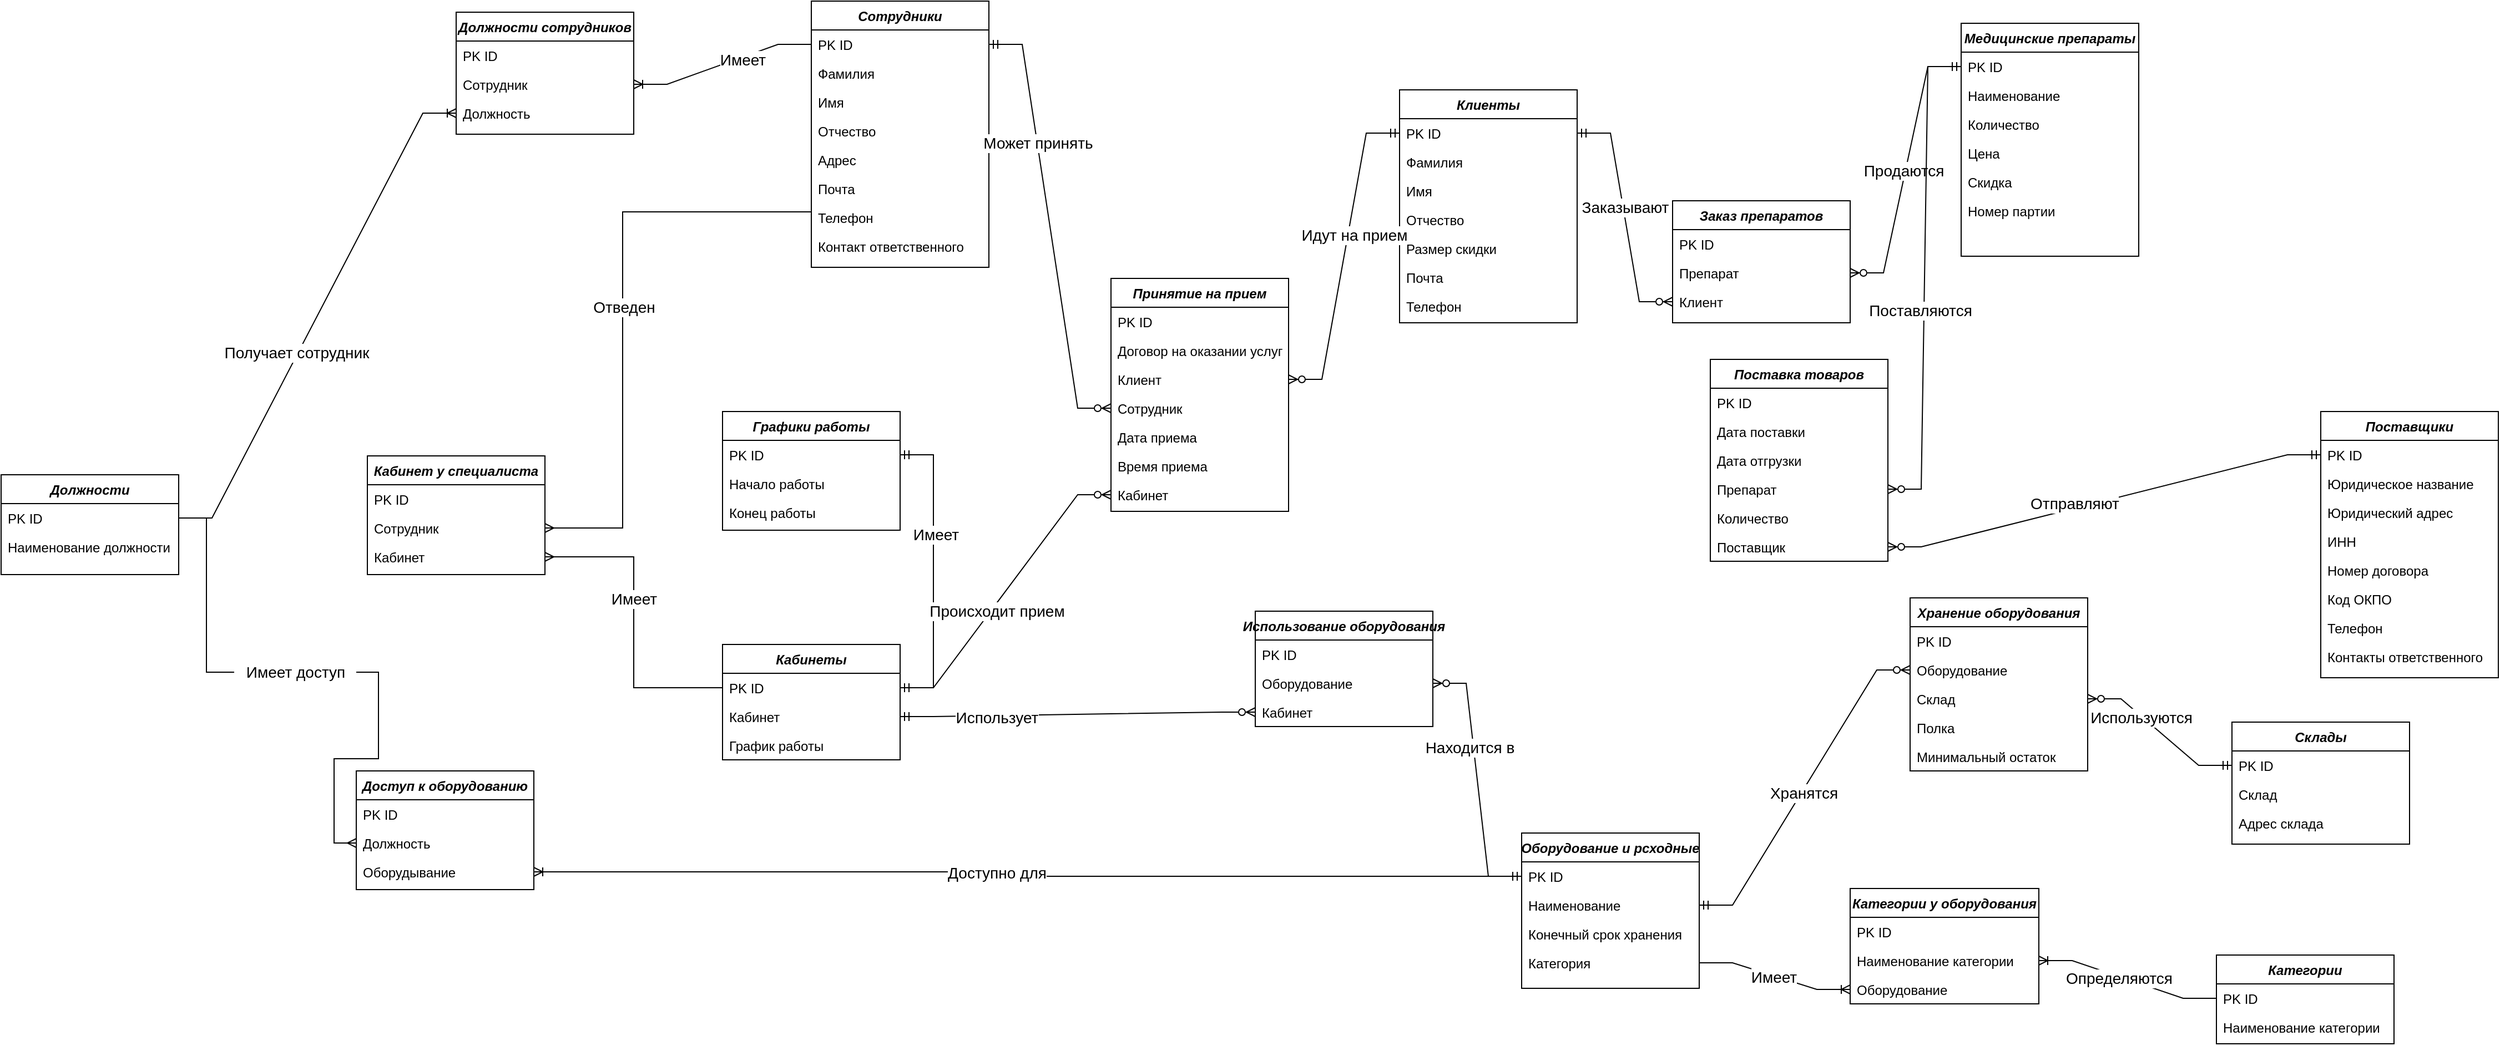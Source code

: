 <mxfile version="21.1.1" type="device">
  <diagram id="C5RBs43oDa-KdzZeNtuy" name="Page-1">
    <mxGraphModel dx="2227" dy="708" grid="1" gridSize="10" guides="1" tooltips="1" connect="1" arrows="1" fold="1" page="1" pageScale="1" pageWidth="827" pageHeight="1169" math="0" shadow="0">
      <root>
        <mxCell id="WIyWlLk6GJQsqaUBKTNV-0" />
        <mxCell id="WIyWlLk6GJQsqaUBKTNV-1" parent="WIyWlLk6GJQsqaUBKTNV-0" />
        <mxCell id="zkfFHV4jXpPFQw0GAbJ--0" value="Поставщики" style="swimlane;fontStyle=3;align=center;verticalAlign=top;childLayout=stackLayout;horizontal=1;startSize=26;horizontalStack=0;resizeParent=1;resizeLast=0;collapsible=1;marginBottom=0;rounded=0;shadow=0;strokeWidth=1;" parent="WIyWlLk6GJQsqaUBKTNV-1" vertex="1">
          <mxGeometry x="1480" y="530" width="160" height="240" as="geometry">
            <mxRectangle x="230" y="140" width="160" height="26" as="alternateBounds" />
          </mxGeometry>
        </mxCell>
        <mxCell id="zkfFHV4jXpPFQw0GAbJ--1" value="PK ID     " style="text;align=left;verticalAlign=top;spacingLeft=4;spacingRight=4;overflow=hidden;rotatable=0;points=[[0,0.5],[1,0.5]];portConstraint=eastwest;" parent="zkfFHV4jXpPFQw0GAbJ--0" vertex="1">
          <mxGeometry y="26" width="160" height="26" as="geometry" />
        </mxCell>
        <mxCell id="iQkBDEDRrrKTjdUnVWFt-0" value="Юридическое название" style="text;align=left;verticalAlign=top;spacingLeft=4;spacingRight=4;overflow=hidden;rotatable=0;points=[[0,0.5],[1,0.5]];portConstraint=eastwest;" parent="zkfFHV4jXpPFQw0GAbJ--0" vertex="1">
          <mxGeometry y="52" width="160" height="26" as="geometry" />
        </mxCell>
        <mxCell id="zkfFHV4jXpPFQw0GAbJ--2" value="Юридический адрес" style="text;align=left;verticalAlign=top;spacingLeft=4;spacingRight=4;overflow=hidden;rotatable=0;points=[[0,0.5],[1,0.5]];portConstraint=eastwest;rounded=0;shadow=0;html=0;" parent="zkfFHV4jXpPFQw0GAbJ--0" vertex="1">
          <mxGeometry y="78" width="160" height="26" as="geometry" />
        </mxCell>
        <mxCell id="zkfFHV4jXpPFQw0GAbJ--3" value="ИНН" style="text;align=left;verticalAlign=top;spacingLeft=4;spacingRight=4;overflow=hidden;rotatable=0;points=[[0,0.5],[1,0.5]];portConstraint=eastwest;rounded=0;shadow=0;html=0;" parent="zkfFHV4jXpPFQw0GAbJ--0" vertex="1">
          <mxGeometry y="104" width="160" height="26" as="geometry" />
        </mxCell>
        <mxCell id="zkfFHV4jXpPFQw0GAbJ--5" value="Номер договора" style="text;align=left;verticalAlign=top;spacingLeft=4;spacingRight=4;overflow=hidden;rotatable=0;points=[[0,0.5],[1,0.5]];portConstraint=eastwest;" parent="zkfFHV4jXpPFQw0GAbJ--0" vertex="1">
          <mxGeometry y="130" width="160" height="26" as="geometry" />
        </mxCell>
        <mxCell id="iQkBDEDRrrKTjdUnVWFt-1" value="Код ОКПО" style="text;align=left;verticalAlign=top;spacingLeft=4;spacingRight=4;overflow=hidden;rotatable=0;points=[[0,0.5],[1,0.5]];portConstraint=eastwest;" parent="zkfFHV4jXpPFQw0GAbJ--0" vertex="1">
          <mxGeometry y="156" width="160" height="26" as="geometry" />
        </mxCell>
        <mxCell id="iQkBDEDRrrKTjdUnVWFt-2" value="Телефон" style="text;align=left;verticalAlign=top;spacingLeft=4;spacingRight=4;overflow=hidden;rotatable=0;points=[[0,0.5],[1,0.5]];portConstraint=eastwest;" parent="zkfFHV4jXpPFQw0GAbJ--0" vertex="1">
          <mxGeometry y="182" width="160" height="26" as="geometry" />
        </mxCell>
        <mxCell id="iQkBDEDRrrKTjdUnVWFt-3" value="Контакты ответственного" style="text;align=left;verticalAlign=top;spacingLeft=4;spacingRight=4;overflow=hidden;rotatable=0;points=[[0,0.5],[1,0.5]];portConstraint=eastwest;" parent="zkfFHV4jXpPFQw0GAbJ--0" vertex="1">
          <mxGeometry y="208" width="160" height="26" as="geometry" />
        </mxCell>
        <mxCell id="iQkBDEDRrrKTjdUnVWFt-4" value="Медицинские препараты" style="swimlane;fontStyle=3;align=center;verticalAlign=top;childLayout=stackLayout;horizontal=1;startSize=26;horizontalStack=0;resizeParent=1;resizeLast=0;collapsible=1;marginBottom=0;rounded=0;shadow=0;strokeWidth=1;" parent="WIyWlLk6GJQsqaUBKTNV-1" vertex="1">
          <mxGeometry x="1156" y="180" width="160" height="210" as="geometry">
            <mxRectangle x="230" y="140" width="160" height="26" as="alternateBounds" />
          </mxGeometry>
        </mxCell>
        <mxCell id="iQkBDEDRrrKTjdUnVWFt-5" value="PK ID " style="text;align=left;verticalAlign=top;spacingLeft=4;spacingRight=4;overflow=hidden;rotatable=0;points=[[0,0.5],[1,0.5]];portConstraint=eastwest;" parent="iQkBDEDRrrKTjdUnVWFt-4" vertex="1">
          <mxGeometry y="26" width="160" height="26" as="geometry" />
        </mxCell>
        <mxCell id="iQkBDEDRrrKTjdUnVWFt-6" value="Наименование" style="text;align=left;verticalAlign=top;spacingLeft=4;spacingRight=4;overflow=hidden;rotatable=0;points=[[0,0.5],[1,0.5]];portConstraint=eastwest;" parent="iQkBDEDRrrKTjdUnVWFt-4" vertex="1">
          <mxGeometry y="52" width="160" height="26" as="geometry" />
        </mxCell>
        <mxCell id="iQkBDEDRrrKTjdUnVWFt-7" value="Количество" style="text;align=left;verticalAlign=top;spacingLeft=4;spacingRight=4;overflow=hidden;rotatable=0;points=[[0,0.5],[1,0.5]];portConstraint=eastwest;rounded=0;shadow=0;html=0;" parent="iQkBDEDRrrKTjdUnVWFt-4" vertex="1">
          <mxGeometry y="78" width="160" height="26" as="geometry" />
        </mxCell>
        <mxCell id="iQkBDEDRrrKTjdUnVWFt-8" value="Цена" style="text;align=left;verticalAlign=top;spacingLeft=4;spacingRight=4;overflow=hidden;rotatable=0;points=[[0,0.5],[1,0.5]];portConstraint=eastwest;rounded=0;shadow=0;html=0;" parent="iQkBDEDRrrKTjdUnVWFt-4" vertex="1">
          <mxGeometry y="104" width="160" height="26" as="geometry" />
        </mxCell>
        <mxCell id="iQkBDEDRrrKTjdUnVWFt-9" value="Скидка" style="text;align=left;verticalAlign=top;spacingLeft=4;spacingRight=4;overflow=hidden;rotatable=0;points=[[0,0.5],[1,0.5]];portConstraint=eastwest;" parent="iQkBDEDRrrKTjdUnVWFt-4" vertex="1">
          <mxGeometry y="130" width="160" height="26" as="geometry" />
        </mxCell>
        <mxCell id="iQkBDEDRrrKTjdUnVWFt-106" value="Номер партии" style="text;align=left;verticalAlign=top;spacingLeft=4;spacingRight=4;overflow=hidden;rotatable=0;points=[[0,0.5],[1,0.5]];portConstraint=eastwest;" parent="iQkBDEDRrrKTjdUnVWFt-4" vertex="1">
          <mxGeometry y="156" width="160" height="26" as="geometry" />
        </mxCell>
        <mxCell id="iQkBDEDRrrKTjdUnVWFt-13" value="Сотрудники" style="swimlane;fontStyle=3;align=center;verticalAlign=top;childLayout=stackLayout;horizontal=1;startSize=26;horizontalStack=0;resizeParent=1;resizeLast=0;collapsible=1;marginBottom=0;rounded=0;shadow=0;strokeWidth=1;" parent="WIyWlLk6GJQsqaUBKTNV-1" vertex="1">
          <mxGeometry x="120" y="160" width="160" height="240" as="geometry">
            <mxRectangle x="230" y="140" width="160" height="26" as="alternateBounds" />
          </mxGeometry>
        </mxCell>
        <mxCell id="iQkBDEDRrrKTjdUnVWFt-14" value="PK ID " style="text;align=left;verticalAlign=top;spacingLeft=4;spacingRight=4;overflow=hidden;rotatable=0;points=[[0,0.5],[1,0.5]];portConstraint=eastwest;" parent="iQkBDEDRrrKTjdUnVWFt-13" vertex="1">
          <mxGeometry y="26" width="160" height="26" as="geometry" />
        </mxCell>
        <mxCell id="iQkBDEDRrrKTjdUnVWFt-15" value="Фамилия" style="text;align=left;verticalAlign=top;spacingLeft=4;spacingRight=4;overflow=hidden;rotatable=0;points=[[0,0.5],[1,0.5]];portConstraint=eastwest;" parent="iQkBDEDRrrKTjdUnVWFt-13" vertex="1">
          <mxGeometry y="52" width="160" height="26" as="geometry" />
        </mxCell>
        <mxCell id="iQkBDEDRrrKTjdUnVWFt-16" value="Имя" style="text;align=left;verticalAlign=top;spacingLeft=4;spacingRight=4;overflow=hidden;rotatable=0;points=[[0,0.5],[1,0.5]];portConstraint=eastwest;rounded=0;shadow=0;html=0;" parent="iQkBDEDRrrKTjdUnVWFt-13" vertex="1">
          <mxGeometry y="78" width="160" height="26" as="geometry" />
        </mxCell>
        <mxCell id="iQkBDEDRrrKTjdUnVWFt-17" value="Отчество" style="text;align=left;verticalAlign=top;spacingLeft=4;spacingRight=4;overflow=hidden;rotatable=0;points=[[0,0.5],[1,0.5]];portConstraint=eastwest;rounded=0;shadow=0;html=0;" parent="iQkBDEDRrrKTjdUnVWFt-13" vertex="1">
          <mxGeometry y="104" width="160" height="26" as="geometry" />
        </mxCell>
        <mxCell id="iQkBDEDRrrKTjdUnVWFt-18" value="Адрес" style="text;align=left;verticalAlign=top;spacingLeft=4;spacingRight=4;overflow=hidden;rotatable=0;points=[[0,0.5],[1,0.5]];portConstraint=eastwest;" parent="iQkBDEDRrrKTjdUnVWFt-13" vertex="1">
          <mxGeometry y="130" width="160" height="26" as="geometry" />
        </mxCell>
        <mxCell id="iQkBDEDRrrKTjdUnVWFt-19" value="Почта" style="text;align=left;verticalAlign=top;spacingLeft=4;spacingRight=4;overflow=hidden;rotatable=0;points=[[0,0.5],[1,0.5]];portConstraint=eastwest;" parent="iQkBDEDRrrKTjdUnVWFt-13" vertex="1">
          <mxGeometry y="156" width="160" height="26" as="geometry" />
        </mxCell>
        <mxCell id="iQkBDEDRrrKTjdUnVWFt-20" value="Телефон" style="text;align=left;verticalAlign=top;spacingLeft=4;spacingRight=4;overflow=hidden;rotatable=0;points=[[0,0.5],[1,0.5]];portConstraint=eastwest;" parent="iQkBDEDRrrKTjdUnVWFt-13" vertex="1">
          <mxGeometry y="182" width="160" height="26" as="geometry" />
        </mxCell>
        <mxCell id="iQkBDEDRrrKTjdUnVWFt-21" value="Контакт ответственного" style="text;align=left;verticalAlign=top;spacingLeft=4;spacingRight=4;overflow=hidden;rotatable=0;points=[[0,0.5],[1,0.5]];portConstraint=eastwest;" parent="iQkBDEDRrrKTjdUnVWFt-13" vertex="1">
          <mxGeometry y="208" width="160" height="26" as="geometry" />
        </mxCell>
        <mxCell id="iQkBDEDRrrKTjdUnVWFt-22" value="Должности" style="swimlane;fontStyle=3;align=center;verticalAlign=top;childLayout=stackLayout;horizontal=1;startSize=26;horizontalStack=0;resizeParent=1;resizeLast=0;collapsible=1;marginBottom=0;rounded=0;shadow=0;strokeWidth=1;" parent="WIyWlLk6GJQsqaUBKTNV-1" vertex="1">
          <mxGeometry x="-610" y="587" width="160" height="90" as="geometry">
            <mxRectangle x="230" y="140" width="160" height="26" as="alternateBounds" />
          </mxGeometry>
        </mxCell>
        <mxCell id="iQkBDEDRrrKTjdUnVWFt-23" value="PK ID " style="text;align=left;verticalAlign=top;spacingLeft=4;spacingRight=4;overflow=hidden;rotatable=0;points=[[0,0.5],[1,0.5]];portConstraint=eastwest;" parent="iQkBDEDRrrKTjdUnVWFt-22" vertex="1">
          <mxGeometry y="26" width="160" height="26" as="geometry" />
        </mxCell>
        <mxCell id="iQkBDEDRrrKTjdUnVWFt-24" value="Наименование должности" style="text;align=left;verticalAlign=top;spacingLeft=4;spacingRight=4;overflow=hidden;rotatable=0;points=[[0,0.5],[1,0.5]];portConstraint=eastwest;" parent="iQkBDEDRrrKTjdUnVWFt-22" vertex="1">
          <mxGeometry y="52" width="160" height="26" as="geometry" />
        </mxCell>
        <mxCell id="iQkBDEDRrrKTjdUnVWFt-31" value="Должности сотрудников" style="swimlane;fontStyle=3;align=center;verticalAlign=top;childLayout=stackLayout;horizontal=1;startSize=26;horizontalStack=0;resizeParent=1;resizeLast=0;collapsible=1;marginBottom=0;rounded=0;shadow=0;strokeWidth=1;" parent="WIyWlLk6GJQsqaUBKTNV-1" vertex="1">
          <mxGeometry x="-200" y="170" width="160" height="110" as="geometry">
            <mxRectangle x="230" y="140" width="160" height="26" as="alternateBounds" />
          </mxGeometry>
        </mxCell>
        <mxCell id="iQkBDEDRrrKTjdUnVWFt-32" value="PK ID " style="text;align=left;verticalAlign=top;spacingLeft=4;spacingRight=4;overflow=hidden;rotatable=0;points=[[0,0.5],[1,0.5]];portConstraint=eastwest;" parent="iQkBDEDRrrKTjdUnVWFt-31" vertex="1">
          <mxGeometry y="26" width="160" height="26" as="geometry" />
        </mxCell>
        <mxCell id="iQkBDEDRrrKTjdUnVWFt-33" value="Сотрудник" style="text;align=left;verticalAlign=top;spacingLeft=4;spacingRight=4;overflow=hidden;rotatable=0;points=[[0,0.5],[1,0.5]];portConstraint=eastwest;" parent="iQkBDEDRrrKTjdUnVWFt-31" vertex="1">
          <mxGeometry y="52" width="160" height="26" as="geometry" />
        </mxCell>
        <mxCell id="iQkBDEDRrrKTjdUnVWFt-34" value="Должность" style="text;align=left;verticalAlign=top;spacingLeft=4;spacingRight=4;overflow=hidden;rotatable=0;points=[[0,0.5],[1,0.5]];portConstraint=eastwest;" parent="iQkBDEDRrrKTjdUnVWFt-31" vertex="1">
          <mxGeometry y="78" width="160" height="26" as="geometry" />
        </mxCell>
        <mxCell id="iQkBDEDRrrKTjdUnVWFt-35" value="Поставка товаров" style="swimlane;fontStyle=3;align=center;verticalAlign=top;childLayout=stackLayout;horizontal=1;startSize=26;horizontalStack=0;resizeParent=1;resizeLast=0;collapsible=1;marginBottom=0;rounded=0;shadow=0;strokeWidth=1;" parent="WIyWlLk6GJQsqaUBKTNV-1" vertex="1">
          <mxGeometry x="930" y="483" width="160" height="182" as="geometry">
            <mxRectangle x="230" y="140" width="160" height="26" as="alternateBounds" />
          </mxGeometry>
        </mxCell>
        <mxCell id="iQkBDEDRrrKTjdUnVWFt-36" value="PK ID " style="text;align=left;verticalAlign=top;spacingLeft=4;spacingRight=4;overflow=hidden;rotatable=0;points=[[0,0.5],[1,0.5]];portConstraint=eastwest;" parent="iQkBDEDRrrKTjdUnVWFt-35" vertex="1">
          <mxGeometry y="26" width="160" height="26" as="geometry" />
        </mxCell>
        <mxCell id="iQkBDEDRrrKTjdUnVWFt-37" value="Дата поставки" style="text;align=left;verticalAlign=top;spacingLeft=4;spacingRight=4;overflow=hidden;rotatable=0;points=[[0,0.5],[1,0.5]];portConstraint=eastwest;" parent="iQkBDEDRrrKTjdUnVWFt-35" vertex="1">
          <mxGeometry y="52" width="160" height="26" as="geometry" />
        </mxCell>
        <mxCell id="iQkBDEDRrrKTjdUnVWFt-38" value="Дата отгрузки" style="text;align=left;verticalAlign=top;spacingLeft=4;spacingRight=4;overflow=hidden;rotatable=0;points=[[0,0.5],[1,0.5]];portConstraint=eastwest;" parent="iQkBDEDRrrKTjdUnVWFt-35" vertex="1">
          <mxGeometry y="78" width="160" height="26" as="geometry" />
        </mxCell>
        <mxCell id="iQkBDEDRrrKTjdUnVWFt-39" value="Препарат" style="text;align=left;verticalAlign=top;spacingLeft=4;spacingRight=4;overflow=hidden;rotatable=0;points=[[0,0.5],[1,0.5]];portConstraint=eastwest;" parent="iQkBDEDRrrKTjdUnVWFt-35" vertex="1">
          <mxGeometry y="104" width="160" height="26" as="geometry" />
        </mxCell>
        <mxCell id="iQkBDEDRrrKTjdUnVWFt-40" value="Количество" style="text;align=left;verticalAlign=top;spacingLeft=4;spacingRight=4;overflow=hidden;rotatable=0;points=[[0,0.5],[1,0.5]];portConstraint=eastwest;" parent="iQkBDEDRrrKTjdUnVWFt-35" vertex="1">
          <mxGeometry y="130" width="160" height="26" as="geometry" />
        </mxCell>
        <mxCell id="iQkBDEDRrrKTjdUnVWFt-10" value="Поставщик" style="text;align=left;verticalAlign=top;spacingLeft=4;spacingRight=4;overflow=hidden;rotatable=0;points=[[0,0.5],[1,0.5]];portConstraint=eastwest;" parent="iQkBDEDRrrKTjdUnVWFt-35" vertex="1">
          <mxGeometry y="156" width="160" height="26" as="geometry" />
        </mxCell>
        <mxCell id="iQkBDEDRrrKTjdUnVWFt-41" value="Клиенты" style="swimlane;fontStyle=3;align=center;verticalAlign=top;childLayout=stackLayout;horizontal=1;startSize=26;horizontalStack=0;resizeParent=1;resizeLast=0;collapsible=1;marginBottom=0;rounded=0;shadow=0;strokeWidth=1;" parent="WIyWlLk6GJQsqaUBKTNV-1" vertex="1">
          <mxGeometry x="650" y="240" width="160" height="210" as="geometry">
            <mxRectangle x="230" y="140" width="160" height="26" as="alternateBounds" />
          </mxGeometry>
        </mxCell>
        <mxCell id="iQkBDEDRrrKTjdUnVWFt-42" value="PK ID " style="text;align=left;verticalAlign=top;spacingLeft=4;spacingRight=4;overflow=hidden;rotatable=0;points=[[0,0.5],[1,0.5]];portConstraint=eastwest;" parent="iQkBDEDRrrKTjdUnVWFt-41" vertex="1">
          <mxGeometry y="26" width="160" height="26" as="geometry" />
        </mxCell>
        <mxCell id="iQkBDEDRrrKTjdUnVWFt-43" value="Фамилия" style="text;align=left;verticalAlign=top;spacingLeft=4;spacingRight=4;overflow=hidden;rotatable=0;points=[[0,0.5],[1,0.5]];portConstraint=eastwest;" parent="iQkBDEDRrrKTjdUnVWFt-41" vertex="1">
          <mxGeometry y="52" width="160" height="26" as="geometry" />
        </mxCell>
        <mxCell id="iQkBDEDRrrKTjdUnVWFt-44" value="Имя" style="text;align=left;verticalAlign=top;spacingLeft=4;spacingRight=4;overflow=hidden;rotatable=0;points=[[0,0.5],[1,0.5]];portConstraint=eastwest;rounded=0;shadow=0;html=0;" parent="iQkBDEDRrrKTjdUnVWFt-41" vertex="1">
          <mxGeometry y="78" width="160" height="26" as="geometry" />
        </mxCell>
        <mxCell id="iQkBDEDRrrKTjdUnVWFt-45" value="Отчество" style="text;align=left;verticalAlign=top;spacingLeft=4;spacingRight=4;overflow=hidden;rotatable=0;points=[[0,0.5],[1,0.5]];portConstraint=eastwest;rounded=0;shadow=0;html=0;" parent="iQkBDEDRrrKTjdUnVWFt-41" vertex="1">
          <mxGeometry y="104" width="160" height="26" as="geometry" />
        </mxCell>
        <mxCell id="iQkBDEDRrrKTjdUnVWFt-46" value="Размер скидки" style="text;align=left;verticalAlign=top;spacingLeft=4;spacingRight=4;overflow=hidden;rotatable=0;points=[[0,0.5],[1,0.5]];portConstraint=eastwest;" parent="iQkBDEDRrrKTjdUnVWFt-41" vertex="1">
          <mxGeometry y="130" width="160" height="26" as="geometry" />
        </mxCell>
        <mxCell id="iQkBDEDRrrKTjdUnVWFt-47" value="Почта" style="text;align=left;verticalAlign=top;spacingLeft=4;spacingRight=4;overflow=hidden;rotatable=0;points=[[0,0.5],[1,0.5]];portConstraint=eastwest;" parent="iQkBDEDRrrKTjdUnVWFt-41" vertex="1">
          <mxGeometry y="156" width="160" height="26" as="geometry" />
        </mxCell>
        <mxCell id="iQkBDEDRrrKTjdUnVWFt-48" value="Телефон" style="text;align=left;verticalAlign=top;spacingLeft=4;spacingRight=4;overflow=hidden;rotatable=0;points=[[0,0.5],[1,0.5]];portConstraint=eastwest;" parent="iQkBDEDRrrKTjdUnVWFt-41" vertex="1">
          <mxGeometry y="182" width="160" height="26" as="geometry" />
        </mxCell>
        <mxCell id="iQkBDEDRrrKTjdUnVWFt-50" value="Заказ препаратов" style="swimlane;fontStyle=3;align=center;verticalAlign=top;childLayout=stackLayout;horizontal=1;startSize=26;horizontalStack=0;resizeParent=1;resizeLast=0;collapsible=1;marginBottom=0;rounded=0;shadow=0;strokeWidth=1;" parent="WIyWlLk6GJQsqaUBKTNV-1" vertex="1">
          <mxGeometry x="896" y="340" width="160" height="110" as="geometry">
            <mxRectangle x="230" y="140" width="160" height="26" as="alternateBounds" />
          </mxGeometry>
        </mxCell>
        <mxCell id="iQkBDEDRrrKTjdUnVWFt-51" value="PK ID " style="text;align=left;verticalAlign=top;spacingLeft=4;spacingRight=4;overflow=hidden;rotatable=0;points=[[0,0.5],[1,0.5]];portConstraint=eastwest;" parent="iQkBDEDRrrKTjdUnVWFt-50" vertex="1">
          <mxGeometry y="26" width="160" height="26" as="geometry" />
        </mxCell>
        <mxCell id="iQkBDEDRrrKTjdUnVWFt-52" value="Препарат" style="text;align=left;verticalAlign=top;spacingLeft=4;spacingRight=4;overflow=hidden;rotatable=0;points=[[0,0.5],[1,0.5]];portConstraint=eastwest;" parent="iQkBDEDRrrKTjdUnVWFt-50" vertex="1">
          <mxGeometry y="52" width="160" height="26" as="geometry" />
        </mxCell>
        <mxCell id="iQkBDEDRrrKTjdUnVWFt-53" value="Клиент" style="text;align=left;verticalAlign=top;spacingLeft=4;spacingRight=4;overflow=hidden;rotatable=0;points=[[0,0.5],[1,0.5]];portConstraint=eastwest;rounded=0;shadow=0;html=0;" parent="iQkBDEDRrrKTjdUnVWFt-50" vertex="1">
          <mxGeometry y="78" width="160" height="26" as="geometry" />
        </mxCell>
        <mxCell id="iQkBDEDRrrKTjdUnVWFt-66" value="Кабинеты" style="swimlane;fontStyle=3;align=center;verticalAlign=top;childLayout=stackLayout;horizontal=1;startSize=26;horizontalStack=0;resizeParent=1;resizeLast=0;collapsible=1;marginBottom=0;rounded=0;shadow=0;strokeWidth=1;" parent="WIyWlLk6GJQsqaUBKTNV-1" vertex="1">
          <mxGeometry x="40" y="740" width="160" height="104" as="geometry">
            <mxRectangle x="230" y="140" width="160" height="26" as="alternateBounds" />
          </mxGeometry>
        </mxCell>
        <mxCell id="iQkBDEDRrrKTjdUnVWFt-67" value="PK ID " style="text;align=left;verticalAlign=top;spacingLeft=4;spacingRight=4;overflow=hidden;rotatable=0;points=[[0,0.5],[1,0.5]];portConstraint=eastwest;" parent="iQkBDEDRrrKTjdUnVWFt-66" vertex="1">
          <mxGeometry y="26" width="160" height="26" as="geometry" />
        </mxCell>
        <mxCell id="iQkBDEDRrrKTjdUnVWFt-68" value="Кабинет" style="text;align=left;verticalAlign=top;spacingLeft=4;spacingRight=4;overflow=hidden;rotatable=0;points=[[0,0.5],[1,0.5]];portConstraint=eastwest;" parent="iQkBDEDRrrKTjdUnVWFt-66" vertex="1">
          <mxGeometry y="52" width="160" height="26" as="geometry" />
        </mxCell>
        <mxCell id="iQkBDEDRrrKTjdUnVWFt-112" value="График работы" style="text;align=left;verticalAlign=top;spacingLeft=4;spacingRight=4;overflow=hidden;rotatable=0;points=[[0,0.5],[1,0.5]];portConstraint=eastwest;" parent="iQkBDEDRrrKTjdUnVWFt-66" vertex="1">
          <mxGeometry y="78" width="160" height="26" as="geometry" />
        </mxCell>
        <mxCell id="iQkBDEDRrrKTjdUnVWFt-70" value="Графики работы" style="swimlane;fontStyle=3;align=center;verticalAlign=top;childLayout=stackLayout;horizontal=1;startSize=26;horizontalStack=0;resizeParent=1;resizeLast=0;collapsible=1;marginBottom=0;rounded=0;shadow=0;strokeWidth=1;" parent="WIyWlLk6GJQsqaUBKTNV-1" vertex="1">
          <mxGeometry x="40" y="530" width="160" height="107" as="geometry">
            <mxRectangle x="230" y="140" width="160" height="26" as="alternateBounds" />
          </mxGeometry>
        </mxCell>
        <mxCell id="iQkBDEDRrrKTjdUnVWFt-71" value="PK ID " style="text;align=left;verticalAlign=top;spacingLeft=4;spacingRight=4;overflow=hidden;rotatable=0;points=[[0,0.5],[1,0.5]];portConstraint=eastwest;" parent="iQkBDEDRrrKTjdUnVWFt-70" vertex="1">
          <mxGeometry y="26" width="160" height="26" as="geometry" />
        </mxCell>
        <mxCell id="iQkBDEDRrrKTjdUnVWFt-72" value="Начало работы" style="text;align=left;verticalAlign=top;spacingLeft=4;spacingRight=4;overflow=hidden;rotatable=0;points=[[0,0.5],[1,0.5]];portConstraint=eastwest;" parent="iQkBDEDRrrKTjdUnVWFt-70" vertex="1">
          <mxGeometry y="52" width="160" height="26" as="geometry" />
        </mxCell>
        <mxCell id="iQkBDEDRrrKTjdUnVWFt-73" value="Конец работы" style="text;align=left;verticalAlign=top;spacingLeft=4;spacingRight=4;overflow=hidden;rotatable=0;points=[[0,0.5],[1,0.5]];portConstraint=eastwest;" parent="iQkBDEDRrrKTjdUnVWFt-70" vertex="1">
          <mxGeometry y="78" width="160" height="26" as="geometry" />
        </mxCell>
        <mxCell id="iQkBDEDRrrKTjdUnVWFt-74" value="Склады" style="swimlane;fontStyle=3;align=center;verticalAlign=top;childLayout=stackLayout;horizontal=1;startSize=26;horizontalStack=0;resizeParent=1;resizeLast=0;collapsible=1;marginBottom=0;rounded=0;shadow=0;strokeWidth=1;" parent="WIyWlLk6GJQsqaUBKTNV-1" vertex="1">
          <mxGeometry x="1400" y="810" width="160" height="110" as="geometry">
            <mxRectangle x="230" y="140" width="160" height="26" as="alternateBounds" />
          </mxGeometry>
        </mxCell>
        <mxCell id="iQkBDEDRrrKTjdUnVWFt-75" value="PK ID " style="text;align=left;verticalAlign=top;spacingLeft=4;spacingRight=4;overflow=hidden;rotatable=0;points=[[0,0.5],[1,0.5]];portConstraint=eastwest;" parent="iQkBDEDRrrKTjdUnVWFt-74" vertex="1">
          <mxGeometry y="26" width="160" height="26" as="geometry" />
        </mxCell>
        <mxCell id="iQkBDEDRrrKTjdUnVWFt-76" value="Склад" style="text;align=left;verticalAlign=top;spacingLeft=4;spacingRight=4;overflow=hidden;rotatable=0;points=[[0,0.5],[1,0.5]];portConstraint=eastwest;" parent="iQkBDEDRrrKTjdUnVWFt-74" vertex="1">
          <mxGeometry y="52" width="160" height="26" as="geometry" />
        </mxCell>
        <mxCell id="iQkBDEDRrrKTjdUnVWFt-88" value="Адрес склада" style="text;align=left;verticalAlign=top;spacingLeft=4;spacingRight=4;overflow=hidden;rotatable=0;points=[[0,0.5],[1,0.5]];portConstraint=eastwest;" parent="iQkBDEDRrrKTjdUnVWFt-74" vertex="1">
          <mxGeometry y="78" width="160" height="26" as="geometry" />
        </mxCell>
        <mxCell id="iQkBDEDRrrKTjdUnVWFt-82" value="Принятие на прием" style="swimlane;fontStyle=3;align=center;verticalAlign=top;childLayout=stackLayout;horizontal=1;startSize=26;horizontalStack=0;resizeParent=1;resizeLast=0;collapsible=1;marginBottom=0;rounded=0;shadow=0;strokeWidth=1;" parent="WIyWlLk6GJQsqaUBKTNV-1" vertex="1">
          <mxGeometry x="390" y="410" width="160" height="210" as="geometry">
            <mxRectangle x="230" y="140" width="160" height="26" as="alternateBounds" />
          </mxGeometry>
        </mxCell>
        <mxCell id="iQkBDEDRrrKTjdUnVWFt-83" value="PK ID " style="text;align=left;verticalAlign=top;spacingLeft=4;spacingRight=4;overflow=hidden;rotatable=0;points=[[0,0.5],[1,0.5]];portConstraint=eastwest;" parent="iQkBDEDRrrKTjdUnVWFt-82" vertex="1">
          <mxGeometry y="26" width="160" height="26" as="geometry" />
        </mxCell>
        <mxCell id="iQkBDEDRrrKTjdUnVWFt-84" value="Договор на оказании услуг" style="text;align=left;verticalAlign=top;spacingLeft=4;spacingRight=4;overflow=hidden;rotatable=0;points=[[0,0.5],[1,0.5]];portConstraint=eastwest;" parent="iQkBDEDRrrKTjdUnVWFt-82" vertex="1">
          <mxGeometry y="52" width="160" height="26" as="geometry" />
        </mxCell>
        <mxCell id="iQkBDEDRrrKTjdUnVWFt-85" value="Клиент" style="text;align=left;verticalAlign=top;spacingLeft=4;spacingRight=4;overflow=hidden;rotatable=0;points=[[0,0.5],[1,0.5]];portConstraint=eastwest;" parent="iQkBDEDRrrKTjdUnVWFt-82" vertex="1">
          <mxGeometry y="78" width="160" height="26" as="geometry" />
        </mxCell>
        <mxCell id="iQkBDEDRrrKTjdUnVWFt-86" value="Сотрудник" style="text;align=left;verticalAlign=top;spacingLeft=4;spacingRight=4;overflow=hidden;rotatable=0;points=[[0,0.5],[1,0.5]];portConstraint=eastwest;" parent="iQkBDEDRrrKTjdUnVWFt-82" vertex="1">
          <mxGeometry y="104" width="160" height="26" as="geometry" />
        </mxCell>
        <mxCell id="iQkBDEDRrrKTjdUnVWFt-107" value="Дата приема" style="text;align=left;verticalAlign=top;spacingLeft=4;spacingRight=4;overflow=hidden;rotatable=0;points=[[0,0.5],[1,0.5]];portConstraint=eastwest;" parent="iQkBDEDRrrKTjdUnVWFt-82" vertex="1">
          <mxGeometry y="130" width="160" height="26" as="geometry" />
        </mxCell>
        <mxCell id="iQkBDEDRrrKTjdUnVWFt-108" value="Время приема" style="text;align=left;verticalAlign=top;spacingLeft=4;spacingRight=4;overflow=hidden;rotatable=0;points=[[0,0.5],[1,0.5]];portConstraint=eastwest;" parent="iQkBDEDRrrKTjdUnVWFt-82" vertex="1">
          <mxGeometry y="156" width="160" height="26" as="geometry" />
        </mxCell>
        <mxCell id="iQkBDEDRrrKTjdUnVWFt-122" value="Кабинет" style="text;align=left;verticalAlign=top;spacingLeft=4;spacingRight=4;overflow=hidden;rotatable=0;points=[[0,0.5],[1,0.5]];portConstraint=eastwest;" parent="iQkBDEDRrrKTjdUnVWFt-82" vertex="1">
          <mxGeometry y="182" width="160" height="26" as="geometry" />
        </mxCell>
        <mxCell id="iQkBDEDRrrKTjdUnVWFt-89" value="Оборудование и рсходные" style="swimlane;fontStyle=3;align=center;verticalAlign=top;childLayout=stackLayout;horizontal=1;startSize=26;horizontalStack=0;resizeParent=1;resizeLast=0;collapsible=1;marginBottom=0;rounded=0;shadow=0;strokeWidth=1;" parent="WIyWlLk6GJQsqaUBKTNV-1" vertex="1">
          <mxGeometry x="760" y="910" width="160" height="140" as="geometry">
            <mxRectangle x="230" y="140" width="160" height="26" as="alternateBounds" />
          </mxGeometry>
        </mxCell>
        <mxCell id="iQkBDEDRrrKTjdUnVWFt-90" value="PK ID " style="text;align=left;verticalAlign=top;spacingLeft=4;spacingRight=4;overflow=hidden;rotatable=0;points=[[0,0.5],[1,0.5]];portConstraint=eastwest;" parent="iQkBDEDRrrKTjdUnVWFt-89" vertex="1">
          <mxGeometry y="26" width="160" height="26" as="geometry" />
        </mxCell>
        <mxCell id="iQkBDEDRrrKTjdUnVWFt-91" value="Наименование" style="text;align=left;verticalAlign=top;spacingLeft=4;spacingRight=4;overflow=hidden;rotatable=0;points=[[0,0.5],[1,0.5]];portConstraint=eastwest;" parent="iQkBDEDRrrKTjdUnVWFt-89" vertex="1">
          <mxGeometry y="52" width="160" height="26" as="geometry" />
        </mxCell>
        <mxCell id="iQkBDEDRrrKTjdUnVWFt-92" value="Конечный срок хранения" style="text;align=left;verticalAlign=top;spacingLeft=4;spacingRight=4;overflow=hidden;rotatable=0;points=[[0,0.5],[1,0.5]];portConstraint=eastwest;" parent="iQkBDEDRrrKTjdUnVWFt-89" vertex="1">
          <mxGeometry y="78" width="160" height="26" as="geometry" />
        </mxCell>
        <mxCell id="iQkBDEDRrrKTjdUnVWFt-93" value="Категория" style="text;align=left;verticalAlign=top;spacingLeft=4;spacingRight=4;overflow=hidden;rotatable=0;points=[[0,0.5],[1,0.5]];portConstraint=eastwest;" parent="iQkBDEDRrrKTjdUnVWFt-89" vertex="1">
          <mxGeometry y="104" width="160" height="26" as="geometry" />
        </mxCell>
        <mxCell id="iQkBDEDRrrKTjdUnVWFt-96" value="Хранение оборудования" style="swimlane;fontStyle=3;align=center;verticalAlign=top;childLayout=stackLayout;horizontal=1;startSize=26;horizontalStack=0;resizeParent=1;resizeLast=0;collapsible=1;marginBottom=0;rounded=0;shadow=0;strokeWidth=1;" parent="WIyWlLk6GJQsqaUBKTNV-1" vertex="1">
          <mxGeometry x="1110" y="698" width="160" height="156" as="geometry">
            <mxRectangle x="230" y="140" width="160" height="26" as="alternateBounds" />
          </mxGeometry>
        </mxCell>
        <mxCell id="iQkBDEDRrrKTjdUnVWFt-97" value="PK ID " style="text;align=left;verticalAlign=top;spacingLeft=4;spacingRight=4;overflow=hidden;rotatable=0;points=[[0,0.5],[1,0.5]];portConstraint=eastwest;" parent="iQkBDEDRrrKTjdUnVWFt-96" vertex="1">
          <mxGeometry y="26" width="160" height="26" as="geometry" />
        </mxCell>
        <mxCell id="iQkBDEDRrrKTjdUnVWFt-100" value="Оборудование" style="text;align=left;verticalAlign=top;spacingLeft=4;spacingRight=4;overflow=hidden;rotatable=0;points=[[0,0.5],[1,0.5]];portConstraint=eastwest;" parent="iQkBDEDRrrKTjdUnVWFt-96" vertex="1">
          <mxGeometry y="52" width="160" height="26" as="geometry" />
        </mxCell>
        <mxCell id="iQkBDEDRrrKTjdUnVWFt-98" value="Склад" style="text;align=left;verticalAlign=top;spacingLeft=4;spacingRight=4;overflow=hidden;rotatable=0;points=[[0,0.5],[1,0.5]];portConstraint=eastwest;" parent="iQkBDEDRrrKTjdUnVWFt-96" vertex="1">
          <mxGeometry y="78" width="160" height="26" as="geometry" />
        </mxCell>
        <mxCell id="iQkBDEDRrrKTjdUnVWFt-99" value="Полка" style="text;align=left;verticalAlign=top;spacingLeft=4;spacingRight=4;overflow=hidden;rotatable=0;points=[[0,0.5],[1,0.5]];portConstraint=eastwest;" parent="iQkBDEDRrrKTjdUnVWFt-96" vertex="1">
          <mxGeometry y="104" width="160" height="26" as="geometry" />
        </mxCell>
        <mxCell id="JA9746vW1vUrqpjxyBkF-1" value="Минимальный остаток" style="text;align=left;verticalAlign=top;spacingLeft=4;spacingRight=4;overflow=hidden;rotatable=0;points=[[0,0.5],[1,0.5]];portConstraint=eastwest;" parent="iQkBDEDRrrKTjdUnVWFt-96" vertex="1">
          <mxGeometry y="130" width="160" height="26" as="geometry" />
        </mxCell>
        <mxCell id="iQkBDEDRrrKTjdUnVWFt-101" value="Использование оборудования" style="swimlane;fontStyle=3;align=center;verticalAlign=top;childLayout=stackLayout;horizontal=1;startSize=26;horizontalStack=0;resizeParent=1;resizeLast=0;collapsible=1;marginBottom=0;rounded=0;shadow=0;strokeWidth=1;" parent="WIyWlLk6GJQsqaUBKTNV-1" vertex="1">
          <mxGeometry x="520" y="710" width="160" height="104" as="geometry">
            <mxRectangle x="230" y="140" width="160" height="26" as="alternateBounds" />
          </mxGeometry>
        </mxCell>
        <mxCell id="iQkBDEDRrrKTjdUnVWFt-102" value="PK ID " style="text;align=left;verticalAlign=top;spacingLeft=4;spacingRight=4;overflow=hidden;rotatable=0;points=[[0,0.5],[1,0.5]];portConstraint=eastwest;" parent="iQkBDEDRrrKTjdUnVWFt-101" vertex="1">
          <mxGeometry y="26" width="160" height="26" as="geometry" />
        </mxCell>
        <mxCell id="iQkBDEDRrrKTjdUnVWFt-103" value="Оборудование" style="text;align=left;verticalAlign=top;spacingLeft=4;spacingRight=4;overflow=hidden;rotatable=0;points=[[0,0.5],[1,0.5]];portConstraint=eastwest;" parent="iQkBDEDRrrKTjdUnVWFt-101" vertex="1">
          <mxGeometry y="52" width="160" height="26" as="geometry" />
        </mxCell>
        <mxCell id="iQkBDEDRrrKTjdUnVWFt-104" value="Кабинет" style="text;align=left;verticalAlign=top;spacingLeft=4;spacingRight=4;overflow=hidden;rotatable=0;points=[[0,0.5],[1,0.5]];portConstraint=eastwest;" parent="iQkBDEDRrrKTjdUnVWFt-101" vertex="1">
          <mxGeometry y="78" width="160" height="26" as="geometry" />
        </mxCell>
        <mxCell id="iQkBDEDRrrKTjdUnVWFt-109" value="" style="edgeStyle=entityRelationEdgeStyle;fontSize=12;html=1;endArrow=ERoneToMany;rounded=0;exitX=1;exitY=0.5;exitDx=0;exitDy=0;entryX=0;entryY=0.5;entryDx=0;entryDy=0;" parent="WIyWlLk6GJQsqaUBKTNV-1" source="iQkBDEDRrrKTjdUnVWFt-23" target="iQkBDEDRrrKTjdUnVWFt-34" edge="1">
          <mxGeometry width="100" height="100" relative="1" as="geometry">
            <mxPoint x="-263" y="300" as="sourcePoint" />
            <mxPoint x="-163" y="200" as="targetPoint" />
          </mxGeometry>
        </mxCell>
        <mxCell id="iQkBDEDRrrKTjdUnVWFt-157" value="Получает сотрудник" style="edgeLabel;html=1;align=center;verticalAlign=middle;resizable=0;points=[];fontSize=14;" parent="iQkBDEDRrrKTjdUnVWFt-109" vertex="1" connectable="0">
          <mxGeometry x="-0.164" y="2" relative="1" as="geometry">
            <mxPoint as="offset" />
          </mxGeometry>
        </mxCell>
        <mxCell id="iQkBDEDRrrKTjdUnVWFt-111" value="" style="edgeStyle=entityRelationEdgeStyle;fontSize=12;html=1;endArrow=ERoneToMany;rounded=0;exitX=0;exitY=0.5;exitDx=0;exitDy=0;entryX=1;entryY=0.5;entryDx=0;entryDy=0;" parent="WIyWlLk6GJQsqaUBKTNV-1" source="iQkBDEDRrrKTjdUnVWFt-14" target="iQkBDEDRrrKTjdUnVWFt-33" edge="1">
          <mxGeometry width="100" height="100" relative="1" as="geometry">
            <mxPoint x="30" y="320" as="sourcePoint" />
            <mxPoint x="130" y="220" as="targetPoint" />
          </mxGeometry>
        </mxCell>
        <mxCell id="iQkBDEDRrrKTjdUnVWFt-156" value="Имеет" style="edgeLabel;html=1;align=center;verticalAlign=middle;resizable=0;points=[];fontSize=14;" parent="iQkBDEDRrrKTjdUnVWFt-111" vertex="1" connectable="0">
          <mxGeometry x="-0.213" y="2" relative="1" as="geometry">
            <mxPoint as="offset" />
          </mxGeometry>
        </mxCell>
        <mxCell id="iQkBDEDRrrKTjdUnVWFt-113" value="" style="edgeStyle=entityRelationEdgeStyle;fontSize=12;html=1;endArrow=ERzeroToMany;startArrow=ERmandOne;rounded=0;exitX=0;exitY=0.5;exitDx=0;exitDy=0;entryX=1;entryY=0.5;entryDx=0;entryDy=0;" parent="WIyWlLk6GJQsqaUBKTNV-1" source="zkfFHV4jXpPFQw0GAbJ--1" target="iQkBDEDRrrKTjdUnVWFt-10" edge="1">
          <mxGeometry width="100" height="100" relative="1" as="geometry">
            <mxPoint x="1356" y="350" as="sourcePoint" />
            <mxPoint x="1456" y="250" as="targetPoint" />
          </mxGeometry>
        </mxCell>
        <mxCell id="iQkBDEDRrrKTjdUnVWFt-167" value="Отправляют" style="edgeLabel;html=1;align=center;verticalAlign=middle;resizable=0;points=[];fontSize=14;" parent="iQkBDEDRrrKTjdUnVWFt-113" vertex="1" connectable="0">
          <mxGeometry x="0.132" y="-4" relative="1" as="geometry">
            <mxPoint x="-1" as="offset" />
          </mxGeometry>
        </mxCell>
        <mxCell id="iQkBDEDRrrKTjdUnVWFt-114" value="" style="edgeStyle=entityRelationEdgeStyle;fontSize=12;html=1;endArrow=ERzeroToMany;startArrow=ERmandOne;rounded=0;exitX=0;exitY=0.5;exitDx=0;exitDy=0;entryX=1;entryY=0.5;entryDx=0;entryDy=0;" parent="WIyWlLk6GJQsqaUBKTNV-1" source="iQkBDEDRrrKTjdUnVWFt-5" target="iQkBDEDRrrKTjdUnVWFt-52" edge="1">
          <mxGeometry width="100" height="100" relative="1" as="geometry">
            <mxPoint x="1436" y="219" as="sourcePoint" />
            <mxPoint x="1326" y="359" as="targetPoint" />
          </mxGeometry>
        </mxCell>
        <mxCell id="iQkBDEDRrrKTjdUnVWFt-164" value="Продаются" style="edgeLabel;html=1;align=center;verticalAlign=middle;resizable=0;points=[];fontSize=14;" parent="iQkBDEDRrrKTjdUnVWFt-114" vertex="1" connectable="0">
          <mxGeometry x="0.005" y="-2" relative="1" as="geometry">
            <mxPoint as="offset" />
          </mxGeometry>
        </mxCell>
        <mxCell id="iQkBDEDRrrKTjdUnVWFt-115" value="" style="edgeStyle=entityRelationEdgeStyle;fontSize=12;html=1;endArrow=ERzeroToMany;startArrow=ERmandOne;rounded=0;exitX=1;exitY=0.5;exitDx=0;exitDy=0;entryX=0;entryY=0.5;entryDx=0;entryDy=0;" parent="WIyWlLk6GJQsqaUBKTNV-1" source="iQkBDEDRrrKTjdUnVWFt-42" target="iQkBDEDRrrKTjdUnVWFt-53" edge="1">
          <mxGeometry width="100" height="100" relative="1" as="geometry">
            <mxPoint x="720" y="219" as="sourcePoint" />
            <mxPoint x="620" y="405" as="targetPoint" />
          </mxGeometry>
        </mxCell>
        <mxCell id="iQkBDEDRrrKTjdUnVWFt-163" value="Заказывают" style="edgeLabel;html=1;align=center;verticalAlign=middle;resizable=0;points=[];fontSize=14;" parent="iQkBDEDRrrKTjdUnVWFt-115" vertex="1" connectable="0">
          <mxGeometry x="-0.091" y="1" relative="1" as="geometry">
            <mxPoint as="offset" />
          </mxGeometry>
        </mxCell>
        <mxCell id="iQkBDEDRrrKTjdUnVWFt-116" value="" style="edgeStyle=entityRelationEdgeStyle;fontSize=12;html=1;endArrow=ERzeroToMany;startArrow=ERmandOne;rounded=0;entryX=1;entryY=0.5;entryDx=0;entryDy=0;exitX=0;exitY=0.5;exitDx=0;exitDy=0;" parent="WIyWlLk6GJQsqaUBKTNV-1" source="iQkBDEDRrrKTjdUnVWFt-5" target="iQkBDEDRrrKTjdUnVWFt-39" edge="1">
          <mxGeometry width="100" height="100" relative="1" as="geometry">
            <mxPoint x="1160" y="220" as="sourcePoint" />
            <mxPoint x="1066.0" y="415" as="targetPoint" />
          </mxGeometry>
        </mxCell>
        <mxCell id="iQkBDEDRrrKTjdUnVWFt-165" value="Поставляются" style="edgeLabel;html=1;align=center;verticalAlign=middle;resizable=0;points=[];fontSize=14;" parent="iQkBDEDRrrKTjdUnVWFt-116" vertex="1" connectable="0">
          <mxGeometry x="0.132" y="-4" relative="1" as="geometry">
            <mxPoint as="offset" />
          </mxGeometry>
        </mxCell>
        <mxCell id="iQkBDEDRrrKTjdUnVWFt-117" value="" style="edgeStyle=entityRelationEdgeStyle;fontSize=12;html=1;endArrow=ERzeroToMany;startArrow=ERmandOne;rounded=0;exitX=0;exitY=0.5;exitDx=0;exitDy=0;entryX=1;entryY=0.5;entryDx=0;entryDy=0;" parent="WIyWlLk6GJQsqaUBKTNV-1" source="iQkBDEDRrrKTjdUnVWFt-42" target="iQkBDEDRrrKTjdUnVWFt-85" edge="1">
          <mxGeometry width="100" height="100" relative="1" as="geometry">
            <mxPoint x="584" y="370" as="sourcePoint" />
            <mxPoint x="670.0" y="522.0" as="targetPoint" />
          </mxGeometry>
        </mxCell>
        <mxCell id="iQkBDEDRrrKTjdUnVWFt-162" value="Идут на прием" style="edgeLabel;html=1;align=center;verticalAlign=middle;resizable=0;points=[];fontSize=14;" parent="iQkBDEDRrrKTjdUnVWFt-117" vertex="1" connectable="0">
          <mxGeometry x="-0.147" y="4" relative="1" as="geometry">
            <mxPoint x="1" as="offset" />
          </mxGeometry>
        </mxCell>
        <mxCell id="iQkBDEDRrrKTjdUnVWFt-120" value="" style="edgeStyle=entityRelationEdgeStyle;fontSize=12;html=1;endArrow=ERzeroToMany;startArrow=ERmandOne;rounded=0;exitX=1;exitY=0.5;exitDx=0;exitDy=0;" parent="WIyWlLk6GJQsqaUBKTNV-1" source="iQkBDEDRrrKTjdUnVWFt-14" target="iQkBDEDRrrKTjdUnVWFt-86" edge="1">
          <mxGeometry width="100" height="100" relative="1" as="geometry">
            <mxPoint x="660" y="289" as="sourcePoint" />
            <mxPoint x="560" y="511.0" as="targetPoint" />
          </mxGeometry>
        </mxCell>
        <mxCell id="iQkBDEDRrrKTjdUnVWFt-155" value="&lt;span style=&quot;font-size: 14px;&quot;&gt;Может принять&lt;/span&gt;" style="edgeLabel;html=1;align=center;verticalAlign=middle;resizable=0;points=[];" parent="iQkBDEDRrrKTjdUnVWFt-120" vertex="1" connectable="0">
          <mxGeometry x="-0.39" relative="1" as="geometry">
            <mxPoint as="offset" />
          </mxGeometry>
        </mxCell>
        <mxCell id="iQkBDEDRrrKTjdUnVWFt-121" value="" style="edgeStyle=entityRelationEdgeStyle;fontSize=12;html=1;endArrow=ERmandOne;startArrow=ERmandOne;rounded=0;exitX=1;exitY=0.5;exitDx=0;exitDy=0;entryX=1;entryY=0.5;entryDx=0;entryDy=0;" parent="WIyWlLk6GJQsqaUBKTNV-1" source="iQkBDEDRrrKTjdUnVWFt-67" target="iQkBDEDRrrKTjdUnVWFt-71" edge="1">
          <mxGeometry width="100" height="100" relative="1" as="geometry">
            <mxPoint x="220" y="776" as="sourcePoint" />
            <mxPoint x="30" y="610" as="targetPoint" />
          </mxGeometry>
        </mxCell>
        <mxCell id="iQkBDEDRrrKTjdUnVWFt-158" value="Имеет" style="edgeLabel;html=1;align=center;verticalAlign=middle;resizable=0;points=[];fontSize=14;" parent="iQkBDEDRrrKTjdUnVWFt-121" vertex="1" connectable="0">
          <mxGeometry x="0.247" y="-2" relative="1" as="geometry">
            <mxPoint as="offset" />
          </mxGeometry>
        </mxCell>
        <mxCell id="iQkBDEDRrrKTjdUnVWFt-124" value="" style="edgeStyle=entityRelationEdgeStyle;fontSize=12;html=1;endArrow=ERzeroToMany;startArrow=ERmandOne;rounded=0;exitX=1;exitY=0.5;exitDx=0;exitDy=0;entryX=0;entryY=0.5;entryDx=0;entryDy=0;" parent="WIyWlLk6GJQsqaUBKTNV-1" source="iQkBDEDRrrKTjdUnVWFt-67" target="iQkBDEDRrrKTjdUnVWFt-122" edge="1">
          <mxGeometry width="100" height="100" relative="1" as="geometry">
            <mxPoint x="290" y="209" as="sourcePoint" />
            <mxPoint x="400" y="537" as="targetPoint" />
          </mxGeometry>
        </mxCell>
        <mxCell id="iQkBDEDRrrKTjdUnVWFt-161" value="Происходит прием" style="edgeLabel;html=1;align=center;verticalAlign=middle;resizable=0;points=[];fontSize=14;" parent="iQkBDEDRrrKTjdUnVWFt-124" vertex="1" connectable="0">
          <mxGeometry x="-0.142" y="-4" relative="1" as="geometry">
            <mxPoint as="offset" />
          </mxGeometry>
        </mxCell>
        <mxCell id="iQkBDEDRrrKTjdUnVWFt-125" value="" style="edgeStyle=entityRelationEdgeStyle;fontSize=12;html=1;endArrow=ERzeroToMany;startArrow=ERmandOne;rounded=0;exitX=0;exitY=0.5;exitDx=0;exitDy=0;entryX=1;entryY=0.5;entryDx=0;entryDy=0;" parent="WIyWlLk6GJQsqaUBKTNV-1" source="iQkBDEDRrrKTjdUnVWFt-75" target="iQkBDEDRrrKTjdUnVWFt-98" edge="1">
          <mxGeometry x="1" y="-275" width="100" height="100" relative="1" as="geometry">
            <mxPoint x="1436.0" y="219" as="sourcePoint" />
            <mxPoint x="1326.0" y="359" as="targetPoint" />
            <mxPoint x="43" y="-4" as="offset" />
          </mxGeometry>
        </mxCell>
        <mxCell id="iQkBDEDRrrKTjdUnVWFt-171" value="Используются" style="edgeLabel;html=1;align=center;verticalAlign=middle;resizable=0;points=[];fontSize=14;" parent="iQkBDEDRrrKTjdUnVWFt-125" vertex="1" connectable="0">
          <mxGeometry x="0.28" y="1" relative="1" as="geometry">
            <mxPoint as="offset" />
          </mxGeometry>
        </mxCell>
        <mxCell id="iQkBDEDRrrKTjdUnVWFt-126" value="" style="edgeStyle=entityRelationEdgeStyle;fontSize=12;html=1;endArrow=ERzeroToMany;startArrow=ERmandOne;rounded=0;exitX=1;exitY=0.5;exitDx=0;exitDy=0;entryX=0;entryY=0.5;entryDx=0;entryDy=0;" parent="WIyWlLk6GJQsqaUBKTNV-1" source="iQkBDEDRrrKTjdUnVWFt-91" target="iQkBDEDRrrKTjdUnVWFt-100" edge="1">
          <mxGeometry x="1" y="-275" width="100" height="100" relative="1" as="geometry">
            <mxPoint x="1410" y="859" as="sourcePoint" />
            <mxPoint x="1280" y="799" as="targetPoint" />
            <mxPoint x="43" y="-4" as="offset" />
          </mxGeometry>
        </mxCell>
        <mxCell id="iQkBDEDRrrKTjdUnVWFt-169" value="Хранятся" style="edgeLabel;html=1;align=center;verticalAlign=middle;resizable=0;points=[];fontSize=14;" parent="iQkBDEDRrrKTjdUnVWFt-126" vertex="1" connectable="0">
          <mxGeometry x="-0.032" y="-1" relative="1" as="geometry">
            <mxPoint as="offset" />
          </mxGeometry>
        </mxCell>
        <mxCell id="iQkBDEDRrrKTjdUnVWFt-127" value="Категории" style="swimlane;fontStyle=3;align=center;verticalAlign=top;childLayout=stackLayout;horizontal=1;startSize=26;horizontalStack=0;resizeParent=1;resizeLast=0;collapsible=1;marginBottom=0;rounded=0;shadow=0;strokeWidth=1;" parent="WIyWlLk6GJQsqaUBKTNV-1" vertex="1">
          <mxGeometry x="1386" y="1020" width="160" height="80" as="geometry">
            <mxRectangle x="230" y="140" width="160" height="26" as="alternateBounds" />
          </mxGeometry>
        </mxCell>
        <mxCell id="iQkBDEDRrrKTjdUnVWFt-128" value="PK ID " style="text;align=left;verticalAlign=top;spacingLeft=4;spacingRight=4;overflow=hidden;rotatable=0;points=[[0,0.5],[1,0.5]];portConstraint=eastwest;" parent="iQkBDEDRrrKTjdUnVWFt-127" vertex="1">
          <mxGeometry y="26" width="160" height="26" as="geometry" />
        </mxCell>
        <mxCell id="iQkBDEDRrrKTjdUnVWFt-129" value="Наименование категории" style="text;align=left;verticalAlign=top;spacingLeft=4;spacingRight=4;overflow=hidden;rotatable=0;points=[[0,0.5],[1,0.5]];portConstraint=eastwest;" parent="iQkBDEDRrrKTjdUnVWFt-127" vertex="1">
          <mxGeometry y="52" width="160" height="26" as="geometry" />
        </mxCell>
        <mxCell id="iQkBDEDRrrKTjdUnVWFt-134" value="" style="edgeStyle=entityRelationEdgeStyle;fontSize=12;html=1;endArrow=ERzeroToMany;startArrow=ERmandOne;rounded=0;exitX=0;exitY=0.5;exitDx=0;exitDy=0;entryX=1;entryY=0.5;entryDx=0;entryDy=0;" parent="WIyWlLk6GJQsqaUBKTNV-1" source="iQkBDEDRrrKTjdUnVWFt-90" target="iQkBDEDRrrKTjdUnVWFt-103" edge="1">
          <mxGeometry x="1" y="-275" width="100" height="100" relative="1" as="geometry">
            <mxPoint x="660.0" y="992.0" as="sourcePoint" />
            <mxPoint x="783" y="900.0" as="targetPoint" />
            <mxPoint x="43" y="-4" as="offset" />
          </mxGeometry>
        </mxCell>
        <mxCell id="iQkBDEDRrrKTjdUnVWFt-160" value="Находится в" style="edgeLabel;html=1;align=center;verticalAlign=middle;resizable=0;points=[];fontSize=14;" parent="iQkBDEDRrrKTjdUnVWFt-134" vertex="1" connectable="0">
          <mxGeometry x="0.252" y="4" relative="1" as="geometry">
            <mxPoint as="offset" />
          </mxGeometry>
        </mxCell>
        <mxCell id="iQkBDEDRrrKTjdUnVWFt-135" value="" style="edgeStyle=entityRelationEdgeStyle;fontSize=12;html=1;endArrow=ERzeroToMany;startArrow=ERmandOne;rounded=0;entryX=0;entryY=0.5;entryDx=0;entryDy=0;exitX=1;exitY=0.5;exitDx=0;exitDy=0;" parent="WIyWlLk6GJQsqaUBKTNV-1" source="iQkBDEDRrrKTjdUnVWFt-68" target="iQkBDEDRrrKTjdUnVWFt-104" edge="1">
          <mxGeometry width="100" height="100" relative="1" as="geometry">
            <mxPoint x="90" y="600" as="sourcePoint" />
            <mxPoint x="400" y="615" as="targetPoint" />
          </mxGeometry>
        </mxCell>
        <mxCell id="iQkBDEDRrrKTjdUnVWFt-159" value="Использует" style="edgeLabel;html=1;align=center;verticalAlign=middle;resizable=0;points=[];fontSize=14;" parent="iQkBDEDRrrKTjdUnVWFt-135" vertex="1" connectable="0">
          <mxGeometry x="-0.45" y="-2" relative="1" as="geometry">
            <mxPoint x="-1" as="offset" />
          </mxGeometry>
        </mxCell>
        <mxCell id="iQkBDEDRrrKTjdUnVWFt-137" value="Категории у оборудования" style="swimlane;fontStyle=3;align=center;verticalAlign=top;childLayout=stackLayout;horizontal=1;startSize=26;horizontalStack=0;resizeParent=1;resizeLast=0;collapsible=1;marginBottom=0;rounded=0;shadow=0;strokeWidth=1;" parent="WIyWlLk6GJQsqaUBKTNV-1" vertex="1">
          <mxGeometry x="1056" y="960" width="170" height="104" as="geometry">
            <mxRectangle x="230" y="140" width="160" height="26" as="alternateBounds" />
          </mxGeometry>
        </mxCell>
        <mxCell id="iQkBDEDRrrKTjdUnVWFt-138" value="PK ID " style="text;align=left;verticalAlign=top;spacingLeft=4;spacingRight=4;overflow=hidden;rotatable=0;points=[[0,0.5],[1,0.5]];portConstraint=eastwest;" parent="iQkBDEDRrrKTjdUnVWFt-137" vertex="1">
          <mxGeometry y="26" width="170" height="26" as="geometry" />
        </mxCell>
        <mxCell id="iQkBDEDRrrKTjdUnVWFt-139" value="Наименование категории" style="text;align=left;verticalAlign=top;spacingLeft=4;spacingRight=4;overflow=hidden;rotatable=0;points=[[0,0.5],[1,0.5]];portConstraint=eastwest;" parent="iQkBDEDRrrKTjdUnVWFt-137" vertex="1">
          <mxGeometry y="52" width="170" height="26" as="geometry" />
        </mxCell>
        <mxCell id="iQkBDEDRrrKTjdUnVWFt-140" value="Оборудование" style="text;align=left;verticalAlign=top;spacingLeft=4;spacingRight=4;overflow=hidden;rotatable=0;points=[[0,0.5],[1,0.5]];portConstraint=eastwest;" parent="iQkBDEDRrrKTjdUnVWFt-137" vertex="1">
          <mxGeometry y="78" width="170" height="26" as="geometry" />
        </mxCell>
        <mxCell id="iQkBDEDRrrKTjdUnVWFt-142" value="" style="edgeStyle=entityRelationEdgeStyle;fontSize=12;html=1;endArrow=ERoneToMany;rounded=0;exitX=0;exitY=0.5;exitDx=0;exitDy=0;entryX=1;entryY=0.5;entryDx=0;entryDy=0;" parent="WIyWlLk6GJQsqaUBKTNV-1" source="iQkBDEDRrrKTjdUnVWFt-128" target="iQkBDEDRrrKTjdUnVWFt-139" edge="1">
          <mxGeometry width="100" height="100" relative="1" as="geometry">
            <mxPoint x="1176" y="940" as="sourcePoint" />
            <mxPoint x="1276" y="840" as="targetPoint" />
          </mxGeometry>
        </mxCell>
        <mxCell id="iQkBDEDRrrKTjdUnVWFt-173" value="Определяются" style="edgeLabel;html=1;align=center;verticalAlign=middle;resizable=0;points=[];fontSize=14;" parent="iQkBDEDRrrKTjdUnVWFt-142" vertex="1" connectable="0">
          <mxGeometry x="0.097" y="1" relative="1" as="geometry">
            <mxPoint as="offset" />
          </mxGeometry>
        </mxCell>
        <mxCell id="iQkBDEDRrrKTjdUnVWFt-144" value="" style="edgeStyle=entityRelationEdgeStyle;fontSize=12;html=1;endArrow=ERoneToMany;rounded=0;exitX=1;exitY=0.5;exitDx=0;exitDy=0;entryX=0;entryY=0.5;entryDx=0;entryDy=0;" parent="WIyWlLk6GJQsqaUBKTNV-1" source="iQkBDEDRrrKTjdUnVWFt-93" target="iQkBDEDRrrKTjdUnVWFt-140" edge="1">
          <mxGeometry width="100" height="100" relative="1" as="geometry">
            <mxPoint x="987" y="1054" as="sourcePoint" />
            <mxPoint x="827" y="1020" as="targetPoint" />
          </mxGeometry>
        </mxCell>
        <mxCell id="iQkBDEDRrrKTjdUnVWFt-172" value="Имеет" style="edgeLabel;html=1;align=center;verticalAlign=middle;resizable=0;points=[];fontSize=14;" parent="iQkBDEDRrrKTjdUnVWFt-144" vertex="1" connectable="0">
          <mxGeometry x="-0.018" y="-1" relative="1" as="geometry">
            <mxPoint as="offset" />
          </mxGeometry>
        </mxCell>
        <mxCell id="mywvPgC614Guuh4tt5N7-2" value="Кабинет у специалиста" style="swimlane;fontStyle=3;align=center;verticalAlign=top;childLayout=stackLayout;horizontal=1;startSize=26;horizontalStack=0;resizeParent=1;resizeLast=0;collapsible=1;marginBottom=0;rounded=0;shadow=0;strokeWidth=1;" parent="WIyWlLk6GJQsqaUBKTNV-1" vertex="1">
          <mxGeometry x="-280" y="570" width="160" height="107" as="geometry">
            <mxRectangle x="230" y="140" width="160" height="26" as="alternateBounds" />
          </mxGeometry>
        </mxCell>
        <mxCell id="mywvPgC614Guuh4tt5N7-3" value="PK ID " style="text;align=left;verticalAlign=top;spacingLeft=4;spacingRight=4;overflow=hidden;rotatable=0;points=[[0,0.5],[1,0.5]];portConstraint=eastwest;" parent="mywvPgC614Guuh4tt5N7-2" vertex="1">
          <mxGeometry y="26" width="160" height="26" as="geometry" />
        </mxCell>
        <mxCell id="mywvPgC614Guuh4tt5N7-4" value="Сотрудник" style="text;align=left;verticalAlign=top;spacingLeft=4;spacingRight=4;overflow=hidden;rotatable=0;points=[[0,0.5],[1,0.5]];portConstraint=eastwest;" parent="mywvPgC614Guuh4tt5N7-2" vertex="1">
          <mxGeometry y="52" width="160" height="26" as="geometry" />
        </mxCell>
        <mxCell id="mywvPgC614Guuh4tt5N7-5" value="Кабинет" style="text;align=left;verticalAlign=top;spacingLeft=4;spacingRight=4;overflow=hidden;rotatable=0;points=[[0,0.5],[1,0.5]];portConstraint=eastwest;" parent="mywvPgC614Guuh4tt5N7-2" vertex="1">
          <mxGeometry y="78" width="160" height="26" as="geometry" />
        </mxCell>
        <mxCell id="mywvPgC614Guuh4tt5N7-7" style="edgeStyle=orthogonalEdgeStyle;rounded=0;orthogonalLoop=1;jettySize=auto;html=1;exitX=0;exitY=0.5;exitDx=0;exitDy=0;entryX=1;entryY=0.5;entryDx=0;entryDy=0;endArrow=ERmany;endFill=0;" parent="WIyWlLk6GJQsqaUBKTNV-1" source="iQkBDEDRrrKTjdUnVWFt-67" target="mywvPgC614Guuh4tt5N7-5" edge="1">
          <mxGeometry relative="1" as="geometry" />
        </mxCell>
        <mxCell id="mywvPgC614Guuh4tt5N7-19" value="&lt;font style=&quot;font-size: 14px;&quot;&gt;Имеет&lt;/font&gt;" style="edgeLabel;html=1;align=center;verticalAlign=middle;resizable=0;points=[];" parent="mywvPgC614Guuh4tt5N7-7" vertex="1" connectable="0">
          <mxGeometry x="0.145" relative="1" as="geometry">
            <mxPoint y="-1" as="offset" />
          </mxGeometry>
        </mxCell>
        <mxCell id="mywvPgC614Guuh4tt5N7-8" style="edgeStyle=orthogonalEdgeStyle;rounded=0;orthogonalLoop=1;jettySize=auto;html=1;exitX=0;exitY=0.5;exitDx=0;exitDy=0;entryX=1;entryY=0.5;entryDx=0;entryDy=0;endArrow=ERmany;endFill=0;" parent="WIyWlLk6GJQsqaUBKTNV-1" source="iQkBDEDRrrKTjdUnVWFt-14" target="mywvPgC614Guuh4tt5N7-4" edge="1">
          <mxGeometry relative="1" as="geometry">
            <Array as="points">
              <mxPoint x="120" y="350" />
              <mxPoint x="-50" y="350" />
              <mxPoint x="-50" y="635" />
            </Array>
          </mxGeometry>
        </mxCell>
        <mxCell id="mywvPgC614Guuh4tt5N7-20" value="&lt;font style=&quot;font-size: 14px;&quot;&gt;Отведен&lt;/font&gt;" style="edgeLabel;html=1;align=center;verticalAlign=middle;resizable=0;points=[];" parent="mywvPgC614Guuh4tt5N7-8" vertex="1" connectable="0">
          <mxGeometry x="0.202" y="1" relative="1" as="geometry">
            <mxPoint as="offset" />
          </mxGeometry>
        </mxCell>
        <mxCell id="mywvPgC614Guuh4tt5N7-10" value="Доступ к оборудованию" style="swimlane;fontStyle=3;align=center;verticalAlign=top;childLayout=stackLayout;horizontal=1;startSize=26;horizontalStack=0;resizeParent=1;resizeLast=0;collapsible=1;marginBottom=0;rounded=0;shadow=0;strokeWidth=1;" parent="WIyWlLk6GJQsqaUBKTNV-1" vertex="1">
          <mxGeometry x="-290" y="854" width="160" height="107" as="geometry">
            <mxRectangle x="230" y="140" width="160" height="26" as="alternateBounds" />
          </mxGeometry>
        </mxCell>
        <mxCell id="mywvPgC614Guuh4tt5N7-11" value="PK ID " style="text;align=left;verticalAlign=top;spacingLeft=4;spacingRight=4;overflow=hidden;rotatable=0;points=[[0,0.5],[1,0.5]];portConstraint=eastwest;" parent="mywvPgC614Guuh4tt5N7-10" vertex="1">
          <mxGeometry y="26" width="160" height="26" as="geometry" />
        </mxCell>
        <mxCell id="mywvPgC614Guuh4tt5N7-12" value="Должность" style="text;align=left;verticalAlign=top;spacingLeft=4;spacingRight=4;overflow=hidden;rotatable=0;points=[[0,0.5],[1,0.5]];portConstraint=eastwest;" parent="mywvPgC614Guuh4tt5N7-10" vertex="1">
          <mxGeometry y="52" width="160" height="26" as="geometry" />
        </mxCell>
        <mxCell id="mywvPgC614Guuh4tt5N7-13" value="Оборудывание" style="text;align=left;verticalAlign=top;spacingLeft=4;spacingRight=4;overflow=hidden;rotatable=0;points=[[0,0.5],[1,0.5]];portConstraint=eastwest;" parent="mywvPgC614Guuh4tt5N7-10" vertex="1">
          <mxGeometry y="78" width="160" height="26" as="geometry" />
        </mxCell>
        <mxCell id="mywvPgC614Guuh4tt5N7-14" style="edgeStyle=orthogonalEdgeStyle;rounded=0;orthogonalLoop=1;jettySize=auto;html=1;exitX=1;exitY=0.5;exitDx=0;exitDy=0;entryX=0;entryY=0.5;entryDx=0;entryDy=0;startArrow=none;endArrow=ERmany;endFill=0;" parent="WIyWlLk6GJQsqaUBKTNV-1" source="mywvPgC614Guuh4tt5N7-16" target="mywvPgC614Guuh4tt5N7-12" edge="1">
          <mxGeometry relative="1" as="geometry" />
        </mxCell>
        <mxCell id="mywvPgC614Guuh4tt5N7-15" style="edgeStyle=orthogonalEdgeStyle;rounded=0;orthogonalLoop=1;jettySize=auto;html=1;exitX=0;exitY=0.5;exitDx=0;exitDy=0;entryX=1;entryY=0.5;entryDx=0;entryDy=0;endArrow=ERoneToMany;endFill=0;" parent="WIyWlLk6GJQsqaUBKTNV-1" source="iQkBDEDRrrKTjdUnVWFt-90" target="mywvPgC614Guuh4tt5N7-13" edge="1">
          <mxGeometry relative="1" as="geometry" />
        </mxCell>
        <mxCell id="mywvPgC614Guuh4tt5N7-18" value="&lt;font style=&quot;font-size: 14px;&quot;&gt;Доступно для&lt;/font&gt;" style="edgeLabel;html=1;align=center;verticalAlign=middle;resizable=0;points=[];" parent="mywvPgC614Guuh4tt5N7-15" vertex="1" connectable="0">
          <mxGeometry x="0.068" y="1" relative="1" as="geometry">
            <mxPoint as="offset" />
          </mxGeometry>
        </mxCell>
        <mxCell id="mywvPgC614Guuh4tt5N7-17" value="" style="edgeStyle=orthogonalEdgeStyle;rounded=0;orthogonalLoop=1;jettySize=auto;html=1;exitX=1;exitY=0.5;exitDx=0;exitDy=0;entryX=0;entryY=0.5;entryDx=0;entryDy=0;endArrow=none;" parent="WIyWlLk6GJQsqaUBKTNV-1" source="iQkBDEDRrrKTjdUnVWFt-23" target="mywvPgC614Guuh4tt5N7-16" edge="1">
          <mxGeometry relative="1" as="geometry">
            <mxPoint x="-400" y="626" as="sourcePoint" />
            <mxPoint x="-290" y="919" as="targetPoint" />
          </mxGeometry>
        </mxCell>
        <mxCell id="mywvPgC614Guuh4tt5N7-16" value="&lt;font style=&quot;font-size: 14px;&quot;&gt;Имеет доступ&lt;/font&gt;" style="text;html=1;align=center;verticalAlign=middle;resizable=0;points=[];autosize=1;strokeColor=none;fillColor=none;" parent="WIyWlLk6GJQsqaUBKTNV-1" vertex="1">
          <mxGeometry x="-400" y="750" width="110" height="30" as="geometry" />
        </mxCell>
      </root>
    </mxGraphModel>
  </diagram>
</mxfile>
